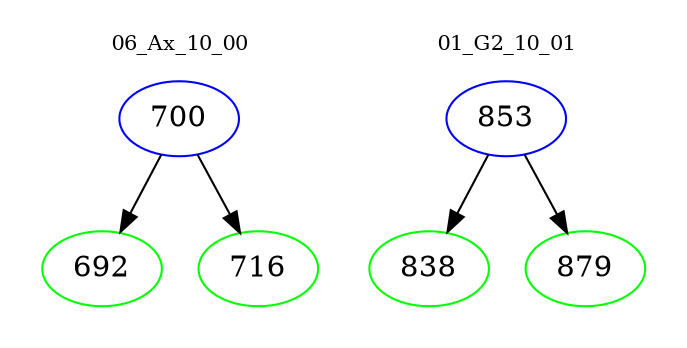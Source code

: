 digraph{
subgraph cluster_0 {
color = white
label = "06_Ax_10_00";
fontsize=10;
T0_700 [label="700", color="blue"]
T0_700 -> T0_692 [color="black"]
T0_692 [label="692", color="green"]
T0_700 -> T0_716 [color="black"]
T0_716 [label="716", color="green"]
}
subgraph cluster_1 {
color = white
label = "01_G2_10_01";
fontsize=10;
T1_853 [label="853", color="blue"]
T1_853 -> T1_838 [color="black"]
T1_838 [label="838", color="green"]
T1_853 -> T1_879 [color="black"]
T1_879 [label="879", color="green"]
}
}
